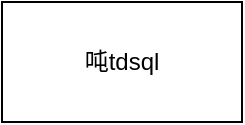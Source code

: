 <mxfile version="24.7.1" type="github">
  <diagram name="第 1 页" id="WTwFF49JmizuQiAfVp48">
    <mxGraphModel dx="1264" dy="707" grid="1" gridSize="10" guides="1" tooltips="1" connect="1" arrows="1" fold="1" page="1" pageScale="1" pageWidth="827" pageHeight="1169" math="0" shadow="0">
      <root>
        <mxCell id="0" />
        <mxCell id="1" parent="0" />
        <mxCell id="8Z5Cpq-VrVqWhDHp_X_F-1" value="&lt;font style=&quot;vertical-align: inherit;&quot;&gt;&lt;font style=&quot;vertical-align: inherit;&quot;&gt;吨tdsql&lt;/font&gt;&lt;/font&gt;" style="rounded=0;whiteSpace=wrap;html=1;" vertex="1" parent="1">
          <mxGeometry x="50" y="230" width="120" height="60" as="geometry" />
        </mxCell>
      </root>
    </mxGraphModel>
  </diagram>
</mxfile>
